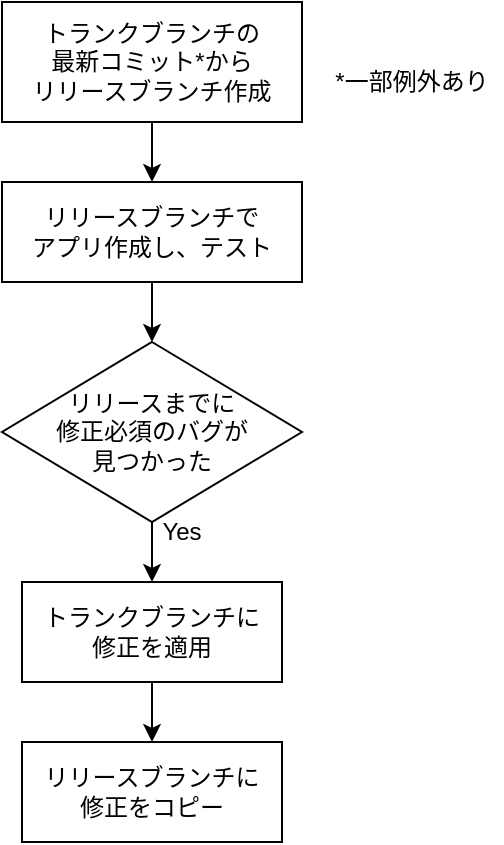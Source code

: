 <mxfile version="24.2.1" type="device">
  <diagram name="ページ1" id="CZ9OhvfIGhc1R4UvG9S_">
    <mxGraphModel dx="989" dy="514" grid="1" gridSize="10" guides="1" tooltips="1" connect="1" arrows="1" fold="1" page="1" pageScale="1" pageWidth="827" pageHeight="1169" math="0" shadow="0">
      <root>
        <mxCell id="0" />
        <mxCell id="1" parent="0" />
        <mxCell id="3KcYhy6o5AEIvBAS_8RD-7" style="edgeStyle=orthogonalEdgeStyle;rounded=0;orthogonalLoop=1;jettySize=auto;html=1;" edge="1" parent="1" source="3KcYhy6o5AEIvBAS_8RD-1" target="3KcYhy6o5AEIvBAS_8RD-6">
          <mxGeometry relative="1" as="geometry" />
        </mxCell>
        <mxCell id="3KcYhy6o5AEIvBAS_8RD-1" value="&lt;div&gt;トランクブランチの&lt;/div&gt;最新コミット*から&lt;div&gt;リリースブランチ作成&lt;/div&gt;" style="rounded=0;whiteSpace=wrap;html=1;" vertex="1" parent="1">
          <mxGeometry x="40" y="20" width="150" height="60" as="geometry" />
        </mxCell>
        <mxCell id="3KcYhy6o5AEIvBAS_8RD-9" style="edgeStyle=orthogonalEdgeStyle;rounded=0;orthogonalLoop=1;jettySize=auto;html=1;entryX=0.5;entryY=0;entryDx=0;entryDy=0;" edge="1" parent="1" source="3KcYhy6o5AEIvBAS_8RD-2" target="3KcYhy6o5AEIvBAS_8RD-3">
          <mxGeometry relative="1" as="geometry" />
        </mxCell>
        <mxCell id="3KcYhy6o5AEIvBAS_8RD-2" value="&lt;div&gt;リリースまでに&lt;/div&gt;&lt;div&gt;修正必須のバグが&lt;/div&gt;&lt;div&gt;見つかった&lt;/div&gt;" style="rhombus;whiteSpace=wrap;html=1;" vertex="1" parent="1">
          <mxGeometry x="40" y="190" width="150" height="90" as="geometry" />
        </mxCell>
        <mxCell id="3KcYhy6o5AEIvBAS_8RD-11" style="edgeStyle=orthogonalEdgeStyle;rounded=0;orthogonalLoop=1;jettySize=auto;html=1;entryX=0.5;entryY=0;entryDx=0;entryDy=0;" edge="1" parent="1" source="3KcYhy6o5AEIvBAS_8RD-3" target="3KcYhy6o5AEIvBAS_8RD-4">
          <mxGeometry relative="1" as="geometry" />
        </mxCell>
        <mxCell id="3KcYhy6o5AEIvBAS_8RD-3" value="&lt;div&gt;トランクブランチに&lt;/div&gt;修正を適用" style="rounded=0;whiteSpace=wrap;html=1;" vertex="1" parent="1">
          <mxGeometry x="50" y="310" width="130" height="50" as="geometry" />
        </mxCell>
        <mxCell id="3KcYhy6o5AEIvBAS_8RD-4" value="&lt;div&gt;リリースブランチに&lt;/div&gt;修正をコピー" style="rounded=0;whiteSpace=wrap;html=1;" vertex="1" parent="1">
          <mxGeometry x="50" y="390" width="130" height="50" as="geometry" />
        </mxCell>
        <mxCell id="3KcYhy6o5AEIvBAS_8RD-5" value="*一部例外あり" style="text;html=1;align=center;verticalAlign=middle;whiteSpace=wrap;rounded=0;" vertex="1" parent="1">
          <mxGeometry x="200" y="45" width="90" height="30" as="geometry" />
        </mxCell>
        <mxCell id="3KcYhy6o5AEIvBAS_8RD-8" style="edgeStyle=orthogonalEdgeStyle;rounded=0;orthogonalLoop=1;jettySize=auto;html=1;entryX=0.5;entryY=0;entryDx=0;entryDy=0;" edge="1" parent="1" source="3KcYhy6o5AEIvBAS_8RD-6" target="3KcYhy6o5AEIvBAS_8RD-2">
          <mxGeometry relative="1" as="geometry" />
        </mxCell>
        <mxCell id="3KcYhy6o5AEIvBAS_8RD-6" value="&lt;div&gt;リリースブランチで&lt;/div&gt;アプリ作成し、テスト" style="rounded=0;whiteSpace=wrap;html=1;" vertex="1" parent="1">
          <mxGeometry x="40" y="110" width="150" height="50" as="geometry" />
        </mxCell>
        <mxCell id="3KcYhy6o5AEIvBAS_8RD-10" value="Yes" style="text;html=1;align=center;verticalAlign=middle;whiteSpace=wrap;rounded=0;" vertex="1" parent="1">
          <mxGeometry x="100" y="270" width="60" height="30" as="geometry" />
        </mxCell>
      </root>
    </mxGraphModel>
  </diagram>
</mxfile>

